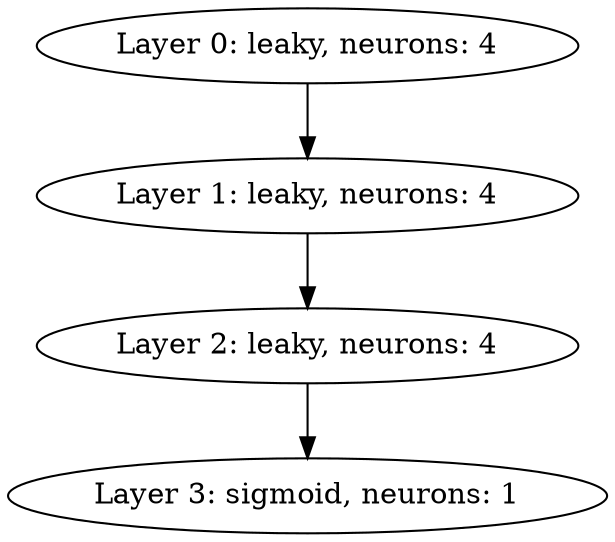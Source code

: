 digraph G {
  layer0 [label="Layer 0: leaky, neurons: 4"];
  layer1 [label="Layer 1: leaky, neurons: 4"];
  layer0 -> layer1;
  layer2 [label="Layer 2: leaky, neurons: 4"];
  layer1 -> layer2;
  layer3 [label="Layer 3: sigmoid, neurons: 1"];
  layer2 -> layer3;
}
